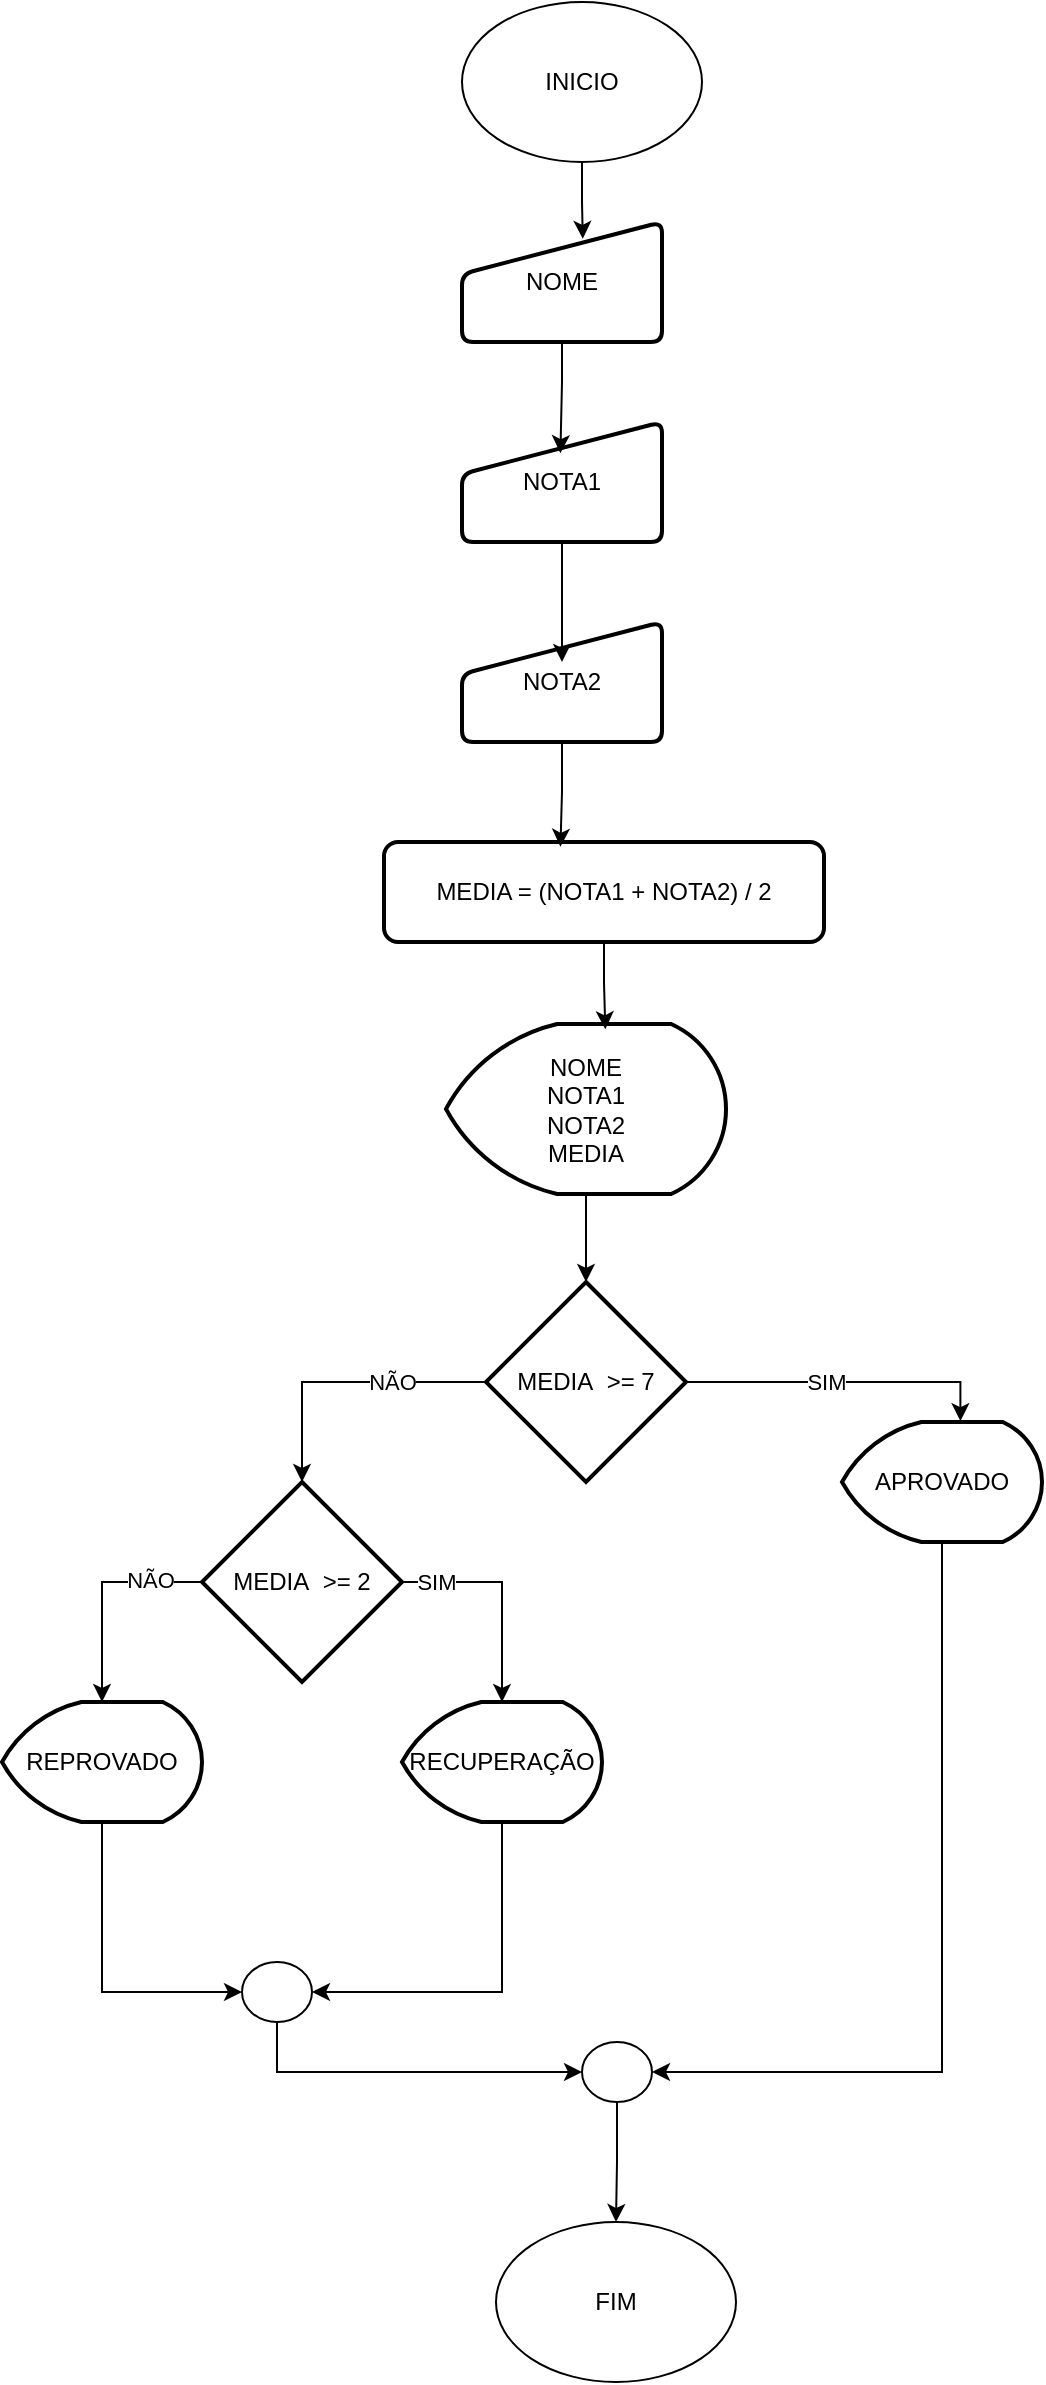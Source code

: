 <mxfile version="25.0.3">
  <diagram name="Página-1" id="3XxkAN2kKUEt1WK80A01">
    <mxGraphModel dx="666" dy="420" grid="1" gridSize="10" guides="1" tooltips="1" connect="1" arrows="1" fold="1" page="1" pageScale="1" pageWidth="827" pageHeight="1169" math="0" shadow="0">
      <root>
        <mxCell id="0" />
        <mxCell id="1" parent="0" />
        <mxCell id="u115hhWgSmVxxLvwGNtN-1" value="INICIO" style="ellipse;whiteSpace=wrap;html=1;" vertex="1" parent="1">
          <mxGeometry x="260" y="10" width="120" height="80" as="geometry" />
        </mxCell>
        <mxCell id="u115hhWgSmVxxLvwGNtN-2" value="FIM" style="ellipse;whiteSpace=wrap;html=1;" vertex="1" parent="1">
          <mxGeometry x="277" y="1120" width="120" height="80" as="geometry" />
        </mxCell>
        <mxCell id="u115hhWgSmVxxLvwGNtN-3" value="NOME" style="html=1;strokeWidth=2;shape=manualInput;whiteSpace=wrap;rounded=1;size=26;arcSize=11;" vertex="1" parent="1">
          <mxGeometry x="260" y="120" width="100" height="60" as="geometry" />
        </mxCell>
        <mxCell id="u115hhWgSmVxxLvwGNtN-4" value="NOTA1" style="html=1;strokeWidth=2;shape=manualInput;whiteSpace=wrap;rounded=1;size=26;arcSize=11;" vertex="1" parent="1">
          <mxGeometry x="260" y="220" width="100" height="60" as="geometry" />
        </mxCell>
        <mxCell id="u115hhWgSmVxxLvwGNtN-5" value="NOTA2" style="html=1;strokeWidth=2;shape=manualInput;whiteSpace=wrap;rounded=1;size=26;arcSize=11;" vertex="1" parent="1">
          <mxGeometry x="260" y="320" width="100" height="60" as="geometry" />
        </mxCell>
        <mxCell id="u115hhWgSmVxxLvwGNtN-6" value="MEDIA = (NOTA1 + NOTA2) / 2" style="rounded=1;whiteSpace=wrap;html=1;absoluteArcSize=1;arcSize=14;strokeWidth=2;" vertex="1" parent="1">
          <mxGeometry x="221" y="430" width="220" height="50" as="geometry" />
        </mxCell>
        <mxCell id="u115hhWgSmVxxLvwGNtN-7" value="NOME&lt;div&gt;NOTA1&lt;/div&gt;&lt;div&gt;NOTA2&lt;/div&gt;&lt;div&gt;MEDIA&lt;/div&gt;" style="strokeWidth=2;html=1;shape=mxgraph.flowchart.display;whiteSpace=wrap;" vertex="1" parent="1">
          <mxGeometry x="252" y="521" width="140" height="85" as="geometry" />
        </mxCell>
        <mxCell id="u115hhWgSmVxxLvwGNtN-8" value="MEDIA&amp;nbsp; &amp;gt;= 7" style="strokeWidth=2;html=1;shape=mxgraph.flowchart.decision;whiteSpace=wrap;" vertex="1" parent="1">
          <mxGeometry x="272" y="650" width="100" height="100" as="geometry" />
        </mxCell>
        <mxCell id="u115hhWgSmVxxLvwGNtN-9" value="APROVADO" style="strokeWidth=2;html=1;shape=mxgraph.flowchart.display;whiteSpace=wrap;" vertex="1" parent="1">
          <mxGeometry x="450" y="720" width="100" height="60" as="geometry" />
        </mxCell>
        <mxCell id="u115hhWgSmVxxLvwGNtN-10" style="edgeStyle=orthogonalEdgeStyle;rounded=0;orthogonalLoop=1;jettySize=auto;html=1;exitX=1;exitY=0.5;exitDx=0;exitDy=0;exitPerimeter=0;entryX=0.592;entryY=-0.007;entryDx=0;entryDy=0;entryPerimeter=0;" edge="1" parent="1" source="u115hhWgSmVxxLvwGNtN-8" target="u115hhWgSmVxxLvwGNtN-9">
          <mxGeometry relative="1" as="geometry" />
        </mxCell>
        <mxCell id="u115hhWgSmVxxLvwGNtN-11" value="SIM" style="edgeLabel;html=1;align=center;verticalAlign=middle;resizable=0;points=[];" vertex="1" connectable="0" parent="u115hhWgSmVxxLvwGNtN-10">
          <mxGeometry x="-0.109" relative="1" as="geometry">
            <mxPoint as="offset" />
          </mxGeometry>
        </mxCell>
        <mxCell id="u115hhWgSmVxxLvwGNtN-15" value="RECUPERAÇÃO" style="strokeWidth=2;html=1;shape=mxgraph.flowchart.display;whiteSpace=wrap;" vertex="1" parent="1">
          <mxGeometry x="230" y="860" width="100" height="60" as="geometry" />
        </mxCell>
        <mxCell id="u115hhWgSmVxxLvwGNtN-16" value="MEDIA&amp;nbsp; &amp;gt;= 2" style="strokeWidth=2;html=1;shape=mxgraph.flowchart.decision;whiteSpace=wrap;" vertex="1" parent="1">
          <mxGeometry x="130" y="750" width="100" height="100" as="geometry" />
        </mxCell>
        <mxCell id="u115hhWgSmVxxLvwGNtN-17" value="REPROVADO" style="strokeWidth=2;html=1;shape=mxgraph.flowchart.display;whiteSpace=wrap;" vertex="1" parent="1">
          <mxGeometry x="30" y="860" width="100" height="60" as="geometry" />
        </mxCell>
        <mxCell id="u115hhWgSmVxxLvwGNtN-18" style="edgeStyle=orthogonalEdgeStyle;rounded=0;orthogonalLoop=1;jettySize=auto;html=1;exitX=0;exitY=0.5;exitDx=0;exitDy=0;exitPerimeter=0;entryX=0.5;entryY=0;entryDx=0;entryDy=0;entryPerimeter=0;" edge="1" parent="1" source="u115hhWgSmVxxLvwGNtN-8" target="u115hhWgSmVxxLvwGNtN-16">
          <mxGeometry relative="1" as="geometry" />
        </mxCell>
        <mxCell id="u115hhWgSmVxxLvwGNtN-19" value="NÃO" style="edgeLabel;html=1;align=center;verticalAlign=middle;resizable=0;points=[];" vertex="1" connectable="0" parent="u115hhWgSmVxxLvwGNtN-18">
          <mxGeometry x="-0.335" relative="1" as="geometry">
            <mxPoint as="offset" />
          </mxGeometry>
        </mxCell>
        <mxCell id="u115hhWgSmVxxLvwGNtN-20" style="edgeStyle=orthogonalEdgeStyle;rounded=0;orthogonalLoop=1;jettySize=auto;html=1;exitX=1;exitY=0.5;exitDx=0;exitDy=0;exitPerimeter=0;entryX=0.5;entryY=0;entryDx=0;entryDy=0;entryPerimeter=0;" edge="1" parent="1" source="u115hhWgSmVxxLvwGNtN-16" target="u115hhWgSmVxxLvwGNtN-15">
          <mxGeometry relative="1" as="geometry" />
        </mxCell>
        <mxCell id="u115hhWgSmVxxLvwGNtN-23" value="SIM" style="edgeLabel;html=1;align=center;verticalAlign=middle;resizable=0;points=[];" vertex="1" connectable="0" parent="u115hhWgSmVxxLvwGNtN-20">
          <mxGeometry x="-0.695" relative="1" as="geometry">
            <mxPoint as="offset" />
          </mxGeometry>
        </mxCell>
        <mxCell id="u115hhWgSmVxxLvwGNtN-21" style="edgeStyle=orthogonalEdgeStyle;rounded=0;orthogonalLoop=1;jettySize=auto;html=1;exitX=0;exitY=0.5;exitDx=0;exitDy=0;exitPerimeter=0;entryX=0.5;entryY=0;entryDx=0;entryDy=0;entryPerimeter=0;" edge="1" parent="1" source="u115hhWgSmVxxLvwGNtN-16" target="u115hhWgSmVxxLvwGNtN-17">
          <mxGeometry relative="1" as="geometry" />
        </mxCell>
        <mxCell id="u115hhWgSmVxxLvwGNtN-22" value="NÃO" style="edgeLabel;html=1;align=center;verticalAlign=middle;resizable=0;points=[];" vertex="1" connectable="0" parent="u115hhWgSmVxxLvwGNtN-21">
          <mxGeometry x="-0.524" y="-1" relative="1" as="geometry">
            <mxPoint as="offset" />
          </mxGeometry>
        </mxCell>
        <mxCell id="u115hhWgSmVxxLvwGNtN-26" style="edgeStyle=orthogonalEdgeStyle;rounded=0;orthogonalLoop=1;jettySize=auto;html=1;exitX=0.5;exitY=1;exitDx=0;exitDy=0;exitPerimeter=0;entryX=0.5;entryY=0;entryDx=0;entryDy=0;" edge="1" parent="1" source="u115hhWgSmVxxLvwGNtN-24" target="u115hhWgSmVxxLvwGNtN-2">
          <mxGeometry relative="1" as="geometry">
            <mxPoint x="335" y="1110" as="targetPoint" />
          </mxGeometry>
        </mxCell>
        <mxCell id="u115hhWgSmVxxLvwGNtN-24" value="" style="verticalLabelPosition=bottom;verticalAlign=top;html=1;shape=mxgraph.flowchart.on-page_reference;" vertex="1" parent="1">
          <mxGeometry x="320" y="1030" width="35" height="30" as="geometry" />
        </mxCell>
        <mxCell id="u115hhWgSmVxxLvwGNtN-25" style="edgeStyle=orthogonalEdgeStyle;rounded=0;orthogonalLoop=1;jettySize=auto;html=1;exitX=0.5;exitY=1;exitDx=0;exitDy=0;exitPerimeter=0;entryX=1;entryY=0.5;entryDx=0;entryDy=0;entryPerimeter=0;" edge="1" parent="1" source="u115hhWgSmVxxLvwGNtN-9" target="u115hhWgSmVxxLvwGNtN-24">
          <mxGeometry relative="1" as="geometry" />
        </mxCell>
        <mxCell id="u115hhWgSmVxxLvwGNtN-29" value="" style="verticalLabelPosition=bottom;verticalAlign=top;html=1;shape=mxgraph.flowchart.on-page_reference;" vertex="1" parent="1">
          <mxGeometry x="150" y="990" width="35" height="30" as="geometry" />
        </mxCell>
        <mxCell id="u115hhWgSmVxxLvwGNtN-30" style="edgeStyle=orthogonalEdgeStyle;rounded=0;orthogonalLoop=1;jettySize=auto;html=1;exitX=0.5;exitY=1;exitDx=0;exitDy=0;exitPerimeter=0;entryX=1;entryY=0.5;entryDx=0;entryDy=0;entryPerimeter=0;" edge="1" parent="1" source="u115hhWgSmVxxLvwGNtN-15" target="u115hhWgSmVxxLvwGNtN-29">
          <mxGeometry relative="1" as="geometry" />
        </mxCell>
        <mxCell id="u115hhWgSmVxxLvwGNtN-31" style="edgeStyle=orthogonalEdgeStyle;rounded=0;orthogonalLoop=1;jettySize=auto;html=1;exitX=0.5;exitY=1;exitDx=0;exitDy=0;exitPerimeter=0;entryX=0;entryY=0.5;entryDx=0;entryDy=0;entryPerimeter=0;" edge="1" parent="1" source="u115hhWgSmVxxLvwGNtN-17" target="u115hhWgSmVxxLvwGNtN-29">
          <mxGeometry relative="1" as="geometry" />
        </mxCell>
        <mxCell id="u115hhWgSmVxxLvwGNtN-32" style="edgeStyle=orthogonalEdgeStyle;rounded=0;orthogonalLoop=1;jettySize=auto;html=1;exitX=0.5;exitY=1;exitDx=0;exitDy=0;exitPerimeter=0;entryX=0;entryY=0.5;entryDx=0;entryDy=0;entryPerimeter=0;" edge="1" parent="1" source="u115hhWgSmVxxLvwGNtN-29" target="u115hhWgSmVxxLvwGNtN-24">
          <mxGeometry relative="1" as="geometry" />
        </mxCell>
        <mxCell id="u115hhWgSmVxxLvwGNtN-33" style="edgeStyle=orthogonalEdgeStyle;rounded=0;orthogonalLoop=1;jettySize=auto;html=1;exitX=0.5;exitY=1;exitDx=0;exitDy=0;entryX=0.569;entryY=0.031;entryDx=0;entryDy=0;entryPerimeter=0;" edge="1" parent="1" source="u115hhWgSmVxxLvwGNtN-6" target="u115hhWgSmVxxLvwGNtN-7">
          <mxGeometry relative="1" as="geometry" />
        </mxCell>
        <mxCell id="u115hhWgSmVxxLvwGNtN-34" style="edgeStyle=orthogonalEdgeStyle;rounded=0;orthogonalLoop=1;jettySize=auto;html=1;exitX=0.5;exitY=1;exitDx=0;exitDy=0;exitPerimeter=0;entryX=0.5;entryY=0;entryDx=0;entryDy=0;entryPerimeter=0;" edge="1" parent="1" source="u115hhWgSmVxxLvwGNtN-7" target="u115hhWgSmVxxLvwGNtN-8">
          <mxGeometry relative="1" as="geometry" />
        </mxCell>
        <mxCell id="u115hhWgSmVxxLvwGNtN-35" style="edgeStyle=orthogonalEdgeStyle;rounded=0;orthogonalLoop=1;jettySize=auto;html=1;entryX=0.604;entryY=0.14;entryDx=0;entryDy=0;entryPerimeter=0;" edge="1" parent="1" source="u115hhWgSmVxxLvwGNtN-1" target="u115hhWgSmVxxLvwGNtN-3">
          <mxGeometry relative="1" as="geometry" />
        </mxCell>
        <mxCell id="u115hhWgSmVxxLvwGNtN-37" style="edgeStyle=orthogonalEdgeStyle;rounded=0;orthogonalLoop=1;jettySize=auto;html=1;exitX=0.5;exitY=1;exitDx=0;exitDy=0;entryX=0.492;entryY=0.26;entryDx=0;entryDy=0;entryPerimeter=0;" edge="1" parent="1" source="u115hhWgSmVxxLvwGNtN-3" target="u115hhWgSmVxxLvwGNtN-4">
          <mxGeometry relative="1" as="geometry" />
        </mxCell>
        <mxCell id="u115hhWgSmVxxLvwGNtN-38" style="edgeStyle=orthogonalEdgeStyle;rounded=0;orthogonalLoop=1;jettySize=auto;html=1;exitX=0.5;exitY=1;exitDx=0;exitDy=0;entryX=0.5;entryY=0.333;entryDx=0;entryDy=0;entryPerimeter=0;" edge="1" parent="1" source="u115hhWgSmVxxLvwGNtN-4" target="u115hhWgSmVxxLvwGNtN-5">
          <mxGeometry relative="1" as="geometry" />
        </mxCell>
        <mxCell id="u115hhWgSmVxxLvwGNtN-39" style="edgeStyle=orthogonalEdgeStyle;rounded=0;orthogonalLoop=1;jettySize=auto;html=1;exitX=0.5;exitY=1;exitDx=0;exitDy=0;entryX=0.401;entryY=0.048;entryDx=0;entryDy=0;entryPerimeter=0;" edge="1" parent="1" source="u115hhWgSmVxxLvwGNtN-5" target="u115hhWgSmVxxLvwGNtN-6">
          <mxGeometry relative="1" as="geometry" />
        </mxCell>
      </root>
    </mxGraphModel>
  </diagram>
</mxfile>
